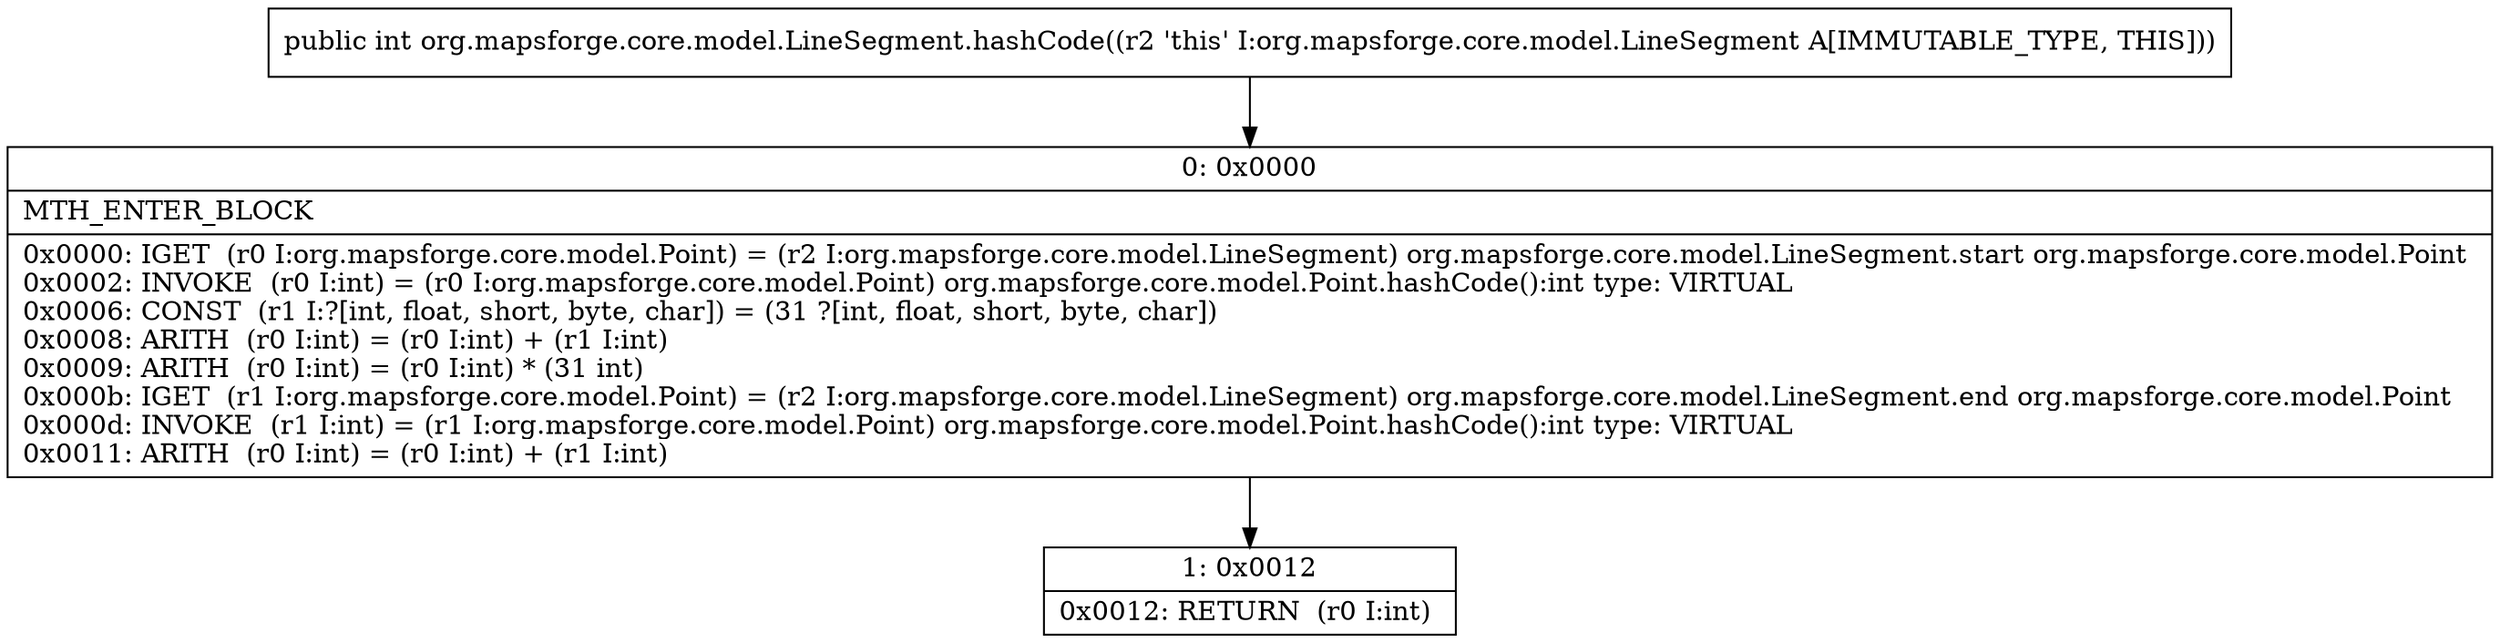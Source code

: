digraph "CFG fororg.mapsforge.core.model.LineSegment.hashCode()I" {
Node_0 [shape=record,label="{0\:\ 0x0000|MTH_ENTER_BLOCK\l|0x0000: IGET  (r0 I:org.mapsforge.core.model.Point) = (r2 I:org.mapsforge.core.model.LineSegment) org.mapsforge.core.model.LineSegment.start org.mapsforge.core.model.Point \l0x0002: INVOKE  (r0 I:int) = (r0 I:org.mapsforge.core.model.Point) org.mapsforge.core.model.Point.hashCode():int type: VIRTUAL \l0x0006: CONST  (r1 I:?[int, float, short, byte, char]) = (31 ?[int, float, short, byte, char]) \l0x0008: ARITH  (r0 I:int) = (r0 I:int) + (r1 I:int) \l0x0009: ARITH  (r0 I:int) = (r0 I:int) * (31 int) \l0x000b: IGET  (r1 I:org.mapsforge.core.model.Point) = (r2 I:org.mapsforge.core.model.LineSegment) org.mapsforge.core.model.LineSegment.end org.mapsforge.core.model.Point \l0x000d: INVOKE  (r1 I:int) = (r1 I:org.mapsforge.core.model.Point) org.mapsforge.core.model.Point.hashCode():int type: VIRTUAL \l0x0011: ARITH  (r0 I:int) = (r0 I:int) + (r1 I:int) \l}"];
Node_1 [shape=record,label="{1\:\ 0x0012|0x0012: RETURN  (r0 I:int) \l}"];
MethodNode[shape=record,label="{public int org.mapsforge.core.model.LineSegment.hashCode((r2 'this' I:org.mapsforge.core.model.LineSegment A[IMMUTABLE_TYPE, THIS])) }"];
MethodNode -> Node_0;
Node_0 -> Node_1;
}

